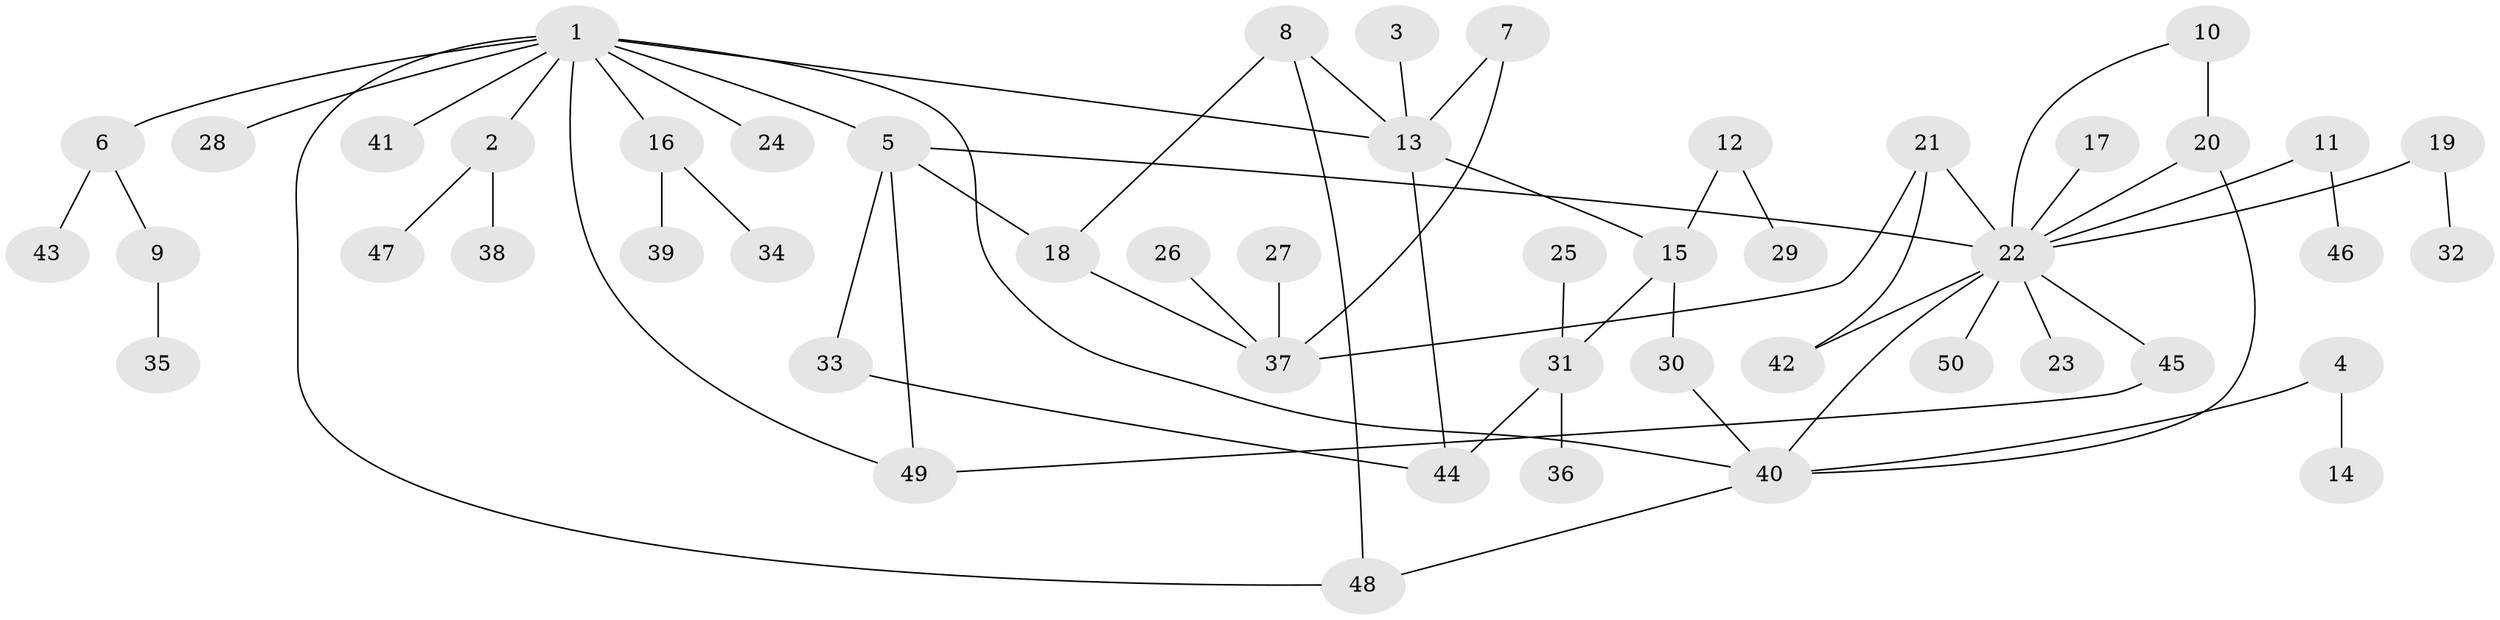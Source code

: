 // original degree distribution, {7: 0.03225806451612903, 2: 0.25, 1: 0.4112903225806452, 5: 0.03225806451612903, 6: 0.024193548387096774, 3: 0.21774193548387097, 4: 0.024193548387096774, 8: 0.008064516129032258}
// Generated by graph-tools (version 1.1) at 2025/36/03/04/25 23:36:07]
// undirected, 50 vertices, 63 edges
graph export_dot {
  node [color=gray90,style=filled];
  1;
  2;
  3;
  4;
  5;
  6;
  7;
  8;
  9;
  10;
  11;
  12;
  13;
  14;
  15;
  16;
  17;
  18;
  19;
  20;
  21;
  22;
  23;
  24;
  25;
  26;
  27;
  28;
  29;
  30;
  31;
  32;
  33;
  34;
  35;
  36;
  37;
  38;
  39;
  40;
  41;
  42;
  43;
  44;
  45;
  46;
  47;
  48;
  49;
  50;
  1 -- 2 [weight=1.0];
  1 -- 5 [weight=1.0];
  1 -- 6 [weight=1.0];
  1 -- 13 [weight=1.0];
  1 -- 16 [weight=1.0];
  1 -- 24 [weight=1.0];
  1 -- 28 [weight=1.0];
  1 -- 40 [weight=1.0];
  1 -- 41 [weight=1.0];
  1 -- 48 [weight=1.0];
  1 -- 49 [weight=1.0];
  2 -- 38 [weight=1.0];
  2 -- 47 [weight=1.0];
  3 -- 13 [weight=1.0];
  4 -- 14 [weight=1.0];
  4 -- 40 [weight=1.0];
  5 -- 18 [weight=1.0];
  5 -- 22 [weight=1.0];
  5 -- 33 [weight=1.0];
  5 -- 49 [weight=1.0];
  6 -- 9 [weight=1.0];
  6 -- 43 [weight=1.0];
  7 -- 13 [weight=1.0];
  7 -- 37 [weight=1.0];
  8 -- 13 [weight=1.0];
  8 -- 18 [weight=1.0];
  8 -- 48 [weight=1.0];
  9 -- 35 [weight=1.0];
  10 -- 20 [weight=2.0];
  10 -- 22 [weight=1.0];
  11 -- 22 [weight=1.0];
  11 -- 46 [weight=1.0];
  12 -- 15 [weight=1.0];
  12 -- 29 [weight=1.0];
  13 -- 15 [weight=1.0];
  13 -- 44 [weight=1.0];
  15 -- 30 [weight=2.0];
  15 -- 31 [weight=1.0];
  16 -- 34 [weight=1.0];
  16 -- 39 [weight=1.0];
  17 -- 22 [weight=1.0];
  18 -- 37 [weight=1.0];
  19 -- 22 [weight=1.0];
  19 -- 32 [weight=1.0];
  20 -- 22 [weight=1.0];
  20 -- 40 [weight=1.0];
  21 -- 22 [weight=1.0];
  21 -- 37 [weight=1.0];
  21 -- 42 [weight=1.0];
  22 -- 23 [weight=1.0];
  22 -- 40 [weight=1.0];
  22 -- 42 [weight=2.0];
  22 -- 45 [weight=1.0];
  22 -- 50 [weight=1.0];
  25 -- 31 [weight=1.0];
  26 -- 37 [weight=1.0];
  27 -- 37 [weight=1.0];
  30 -- 40 [weight=1.0];
  31 -- 36 [weight=1.0];
  31 -- 44 [weight=1.0];
  33 -- 44 [weight=1.0];
  40 -- 48 [weight=1.0];
  45 -- 49 [weight=1.0];
}
